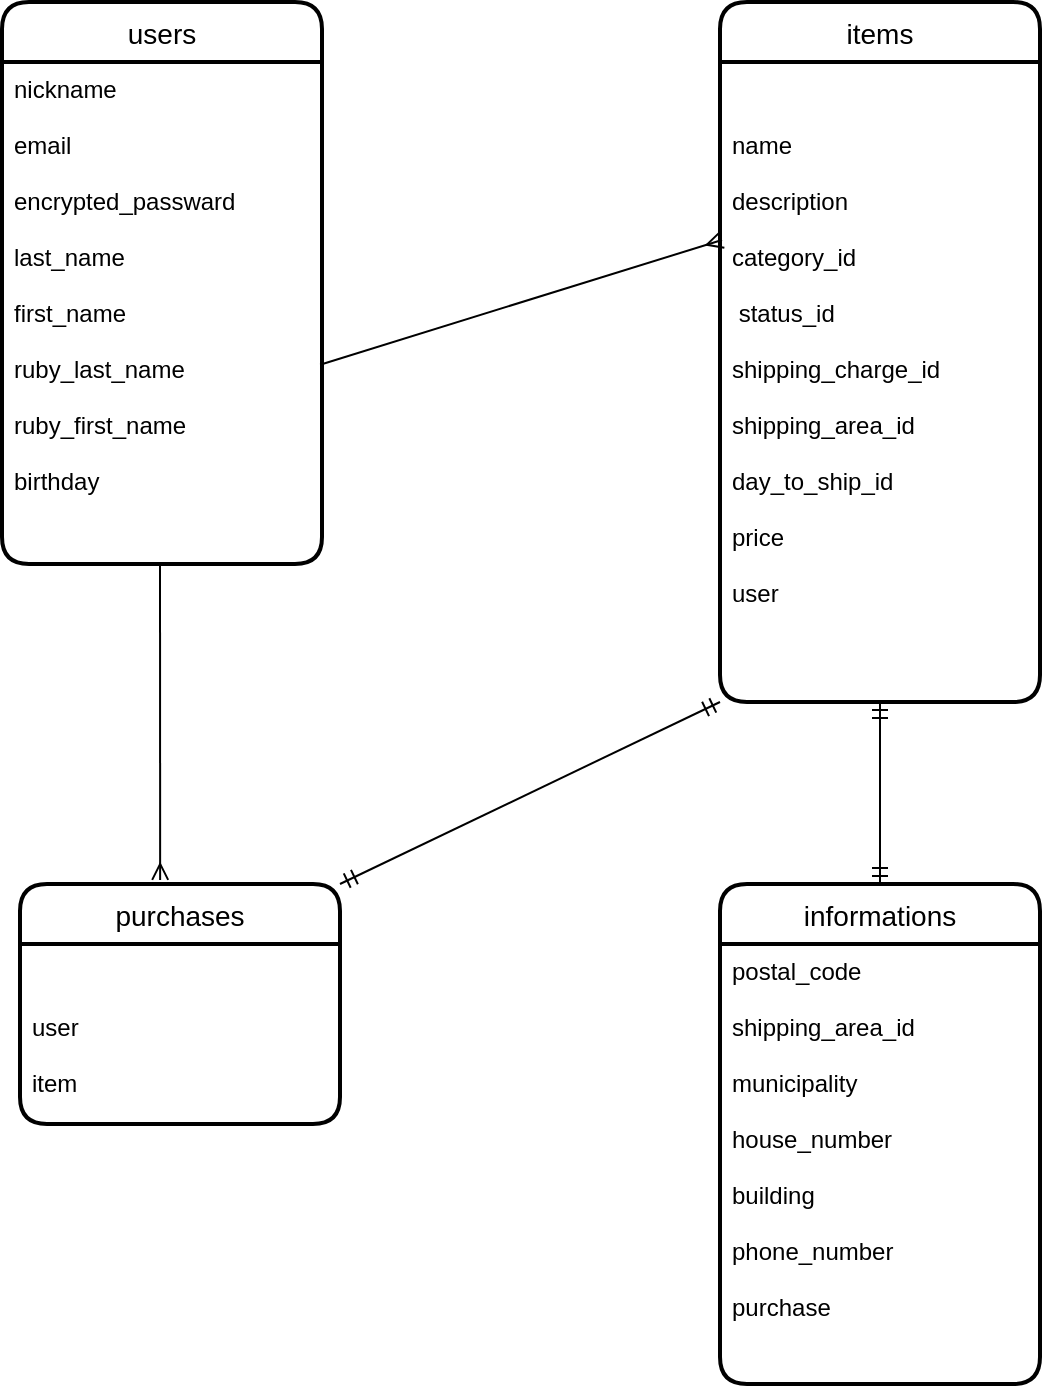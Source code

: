 <mxfile>
    <diagram id="Yz9cf4jv73pgYCF6ogH6" name="ページ1">
        <mxGraphModel dx="705" dy="680" grid="1" gridSize="10" guides="1" tooltips="1" connect="1" arrows="1" fold="1" page="1" pageScale="1" pageWidth="827" pageHeight="1169" math="0" shadow="0">
            <root>
                <mxCell id="0"/>
                <mxCell id="1" parent="0"/>
                <mxCell id="31" value="users" style="swimlane;childLayout=stackLayout;horizontal=1;startSize=30;horizontalStack=0;rounded=1;fontSize=14;fontStyle=0;strokeWidth=2;resizeParent=0;resizeLast=1;shadow=0;dashed=0;align=center;" vertex="1" parent="1">
                    <mxGeometry x="161" y="239" width="160" height="281" as="geometry"/>
                </mxCell>
                <mxCell id="33" value="nickname&#10;&#10;email&#10;&#10;encrypted_passward&#10;&#10;last_name&#10;&#10;first_name&#10;&#10;ruby_last_name&#10;&#10;ruby_first_name&#10;&#10;birthday&#10;&#10;&#10;" style="align=left;strokeColor=none;fillColor=none;spacingLeft=4;fontSize=12;verticalAlign=top;resizable=0;rotatable=0;part=1;" vertex="1" parent="31">
                    <mxGeometry y="30" width="160" height="251" as="geometry"/>
                </mxCell>
                <mxCell id="65" value="items" style="swimlane;childLayout=stackLayout;horizontal=1;startSize=30;horizontalStack=0;rounded=1;fontSize=14;fontStyle=0;strokeWidth=2;resizeParent=0;resizeLast=1;shadow=0;dashed=0;align=center;" vertex="1" parent="1">
                    <mxGeometry x="520" y="239" width="160" height="350" as="geometry"/>
                </mxCell>
                <mxCell id="66" value="&#10;&#10;name&#10;&#10;description&#10;&#10;category_id&#10;&#10; status_id&#10;&#10;shipping_charge_id&#10;&#10;shipping_area_id&#10;&#10;day_to_ship_id&#10;&#10;price&#10;&#10;user" style="align=left;strokeColor=none;fillColor=none;spacingLeft=4;fontSize=12;verticalAlign=top;resizable=0;rotatable=0;part=1;" vertex="1" parent="65">
                    <mxGeometry y="30" width="160" height="320" as="geometry"/>
                </mxCell>
                <mxCell id="67" value="purchases" style="swimlane;childLayout=stackLayout;horizontal=1;startSize=30;horizontalStack=0;rounded=1;fontSize=14;fontStyle=0;strokeWidth=2;resizeParent=0;resizeLast=1;shadow=0;dashed=0;align=center;" vertex="1" parent="1">
                    <mxGeometry x="170" y="680" width="160" height="120" as="geometry"/>
                </mxCell>
                <mxCell id="68" value="&#10;&#10;user&#10;&#10;item&#10;" style="align=left;strokeColor=none;fillColor=none;spacingLeft=4;fontSize=12;verticalAlign=top;resizable=0;rotatable=0;part=1;" vertex="1" parent="67">
                    <mxGeometry y="30" width="160" height="90" as="geometry"/>
                </mxCell>
                <mxCell id="69" value="informations" style="swimlane;childLayout=stackLayout;horizontal=1;startSize=30;horizontalStack=0;rounded=1;fontSize=14;fontStyle=0;strokeWidth=2;resizeParent=0;resizeLast=1;shadow=0;dashed=0;align=center;" vertex="1" parent="1">
                    <mxGeometry x="520" y="680" width="160" height="250" as="geometry"/>
                </mxCell>
                <mxCell id="70" value="postal_code&#10;&#10;shipping_area_id&#10;&#10;municipality&#10;&#10;house_number&#10;&#10;building&#10;&#10;phone_number&#10;&#10;purchase" style="align=left;strokeColor=none;fillColor=none;spacingLeft=4;fontSize=12;verticalAlign=top;resizable=0;rotatable=0;part=1;" vertex="1" parent="69">
                    <mxGeometry y="30" width="160" height="220" as="geometry"/>
                </mxCell>
                <mxCell id="79" value="" style="fontSize=12;html=1;endArrow=ERmany;exitX=0.994;exitY=0.603;exitDx=0;exitDy=0;exitPerimeter=0;" edge="1" parent="1" source="33">
                    <mxGeometry width="100" height="100" relative="1" as="geometry">
                        <mxPoint x="414" y="460" as="sourcePoint"/>
                        <mxPoint x="521" y="358" as="targetPoint"/>
                    </mxGeometry>
                </mxCell>
                <mxCell id="83" value="" style="fontSize=12;html=1;endArrow=ERmandOne;startArrow=ERmandOne;entryX=0.5;entryY=1;entryDx=0;entryDy=0;exitX=0.5;exitY=0;exitDx=0;exitDy=0;" edge="1" parent="1" source="69" target="66">
                    <mxGeometry width="100" height="100" relative="1" as="geometry">
                        <mxPoint x="510" y="689" as="sourcePoint"/>
                        <mxPoint x="610" y="589" as="targetPoint"/>
                    </mxGeometry>
                </mxCell>
                <mxCell id="84" value="" style="fontSize=12;html=1;endArrow=ERmandOne;startArrow=ERmandOne;entryX=0;entryY=1;entryDx=0;entryDy=0;" edge="1" parent="1" target="66">
                    <mxGeometry width="100" height="100" relative="1" as="geometry">
                        <mxPoint x="330" y="680" as="sourcePoint"/>
                        <mxPoint x="430" y="580" as="targetPoint"/>
                    </mxGeometry>
                </mxCell>
                <mxCell id="85" value="" style="fontSize=12;html=1;endArrow=ERmany;entryX=0.438;entryY=-0.017;entryDx=0;entryDy=0;entryPerimeter=0;" edge="1" parent="1" target="67">
                    <mxGeometry width="100" height="100" relative="1" as="geometry">
                        <mxPoint x="240" y="520" as="sourcePoint"/>
                        <mxPoint x="310" y="535" as="targetPoint"/>
                    </mxGeometry>
                </mxCell>
            </root>
        </mxGraphModel>
    </diagram>
</mxfile>
